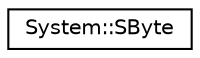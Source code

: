 digraph G
{
  edge [fontname="Helvetica",fontsize="10",labelfontname="Helvetica",labelfontsize="10"];
  node [fontname="Helvetica",fontsize="10",shape=record];
  rankdir="LR";
  Node1 [label="System::SByte",height=0.2,width=0.4,color="black", fillcolor="white", style="filled",URL="$class_system_1_1_s_byte.html"];
}
